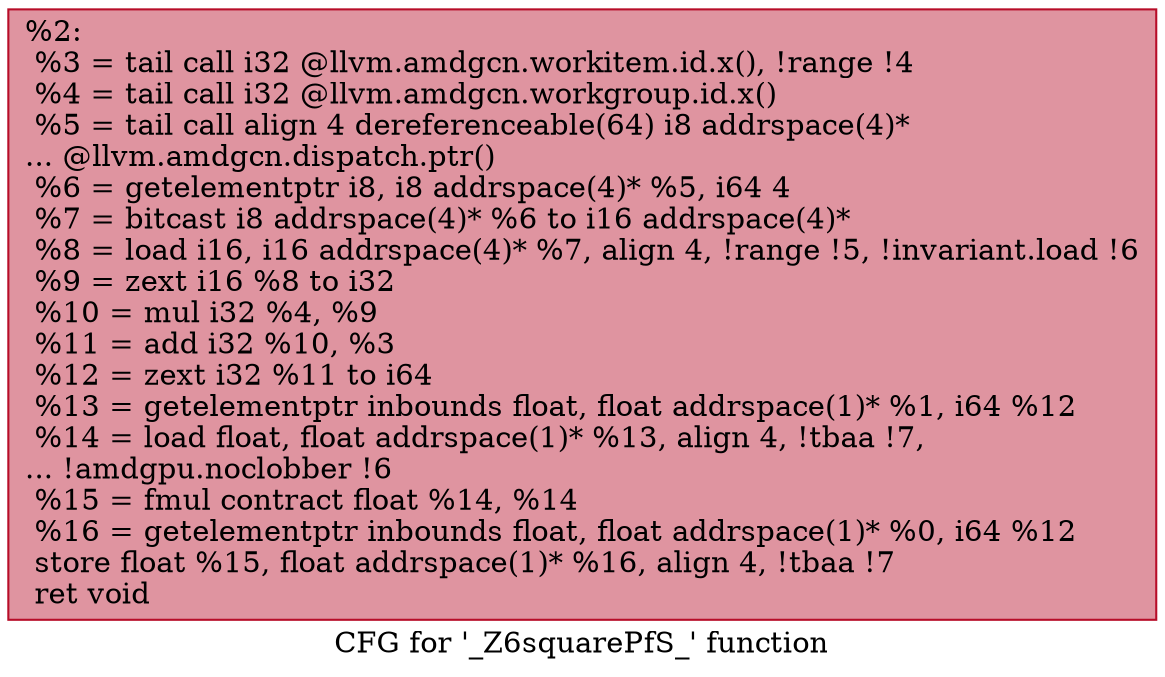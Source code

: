 digraph "CFG for '_Z6squarePfS_' function" {
	label="CFG for '_Z6squarePfS_' function";

	Node0x566ce90 [shape=record,color="#b70d28ff", style=filled, fillcolor="#b70d2870",label="{%2:\l  %3 = tail call i32 @llvm.amdgcn.workitem.id.x(), !range !4\l  %4 = tail call i32 @llvm.amdgcn.workgroup.id.x()\l  %5 = tail call align 4 dereferenceable(64) i8 addrspace(4)*\l... @llvm.amdgcn.dispatch.ptr()\l  %6 = getelementptr i8, i8 addrspace(4)* %5, i64 4\l  %7 = bitcast i8 addrspace(4)* %6 to i16 addrspace(4)*\l  %8 = load i16, i16 addrspace(4)* %7, align 4, !range !5, !invariant.load !6\l  %9 = zext i16 %8 to i32\l  %10 = mul i32 %4, %9\l  %11 = add i32 %10, %3\l  %12 = zext i32 %11 to i64\l  %13 = getelementptr inbounds float, float addrspace(1)* %1, i64 %12\l  %14 = load float, float addrspace(1)* %13, align 4, !tbaa !7,\l... !amdgpu.noclobber !6\l  %15 = fmul contract float %14, %14\l  %16 = getelementptr inbounds float, float addrspace(1)* %0, i64 %12\l  store float %15, float addrspace(1)* %16, align 4, !tbaa !7\l  ret void\l}"];
}

